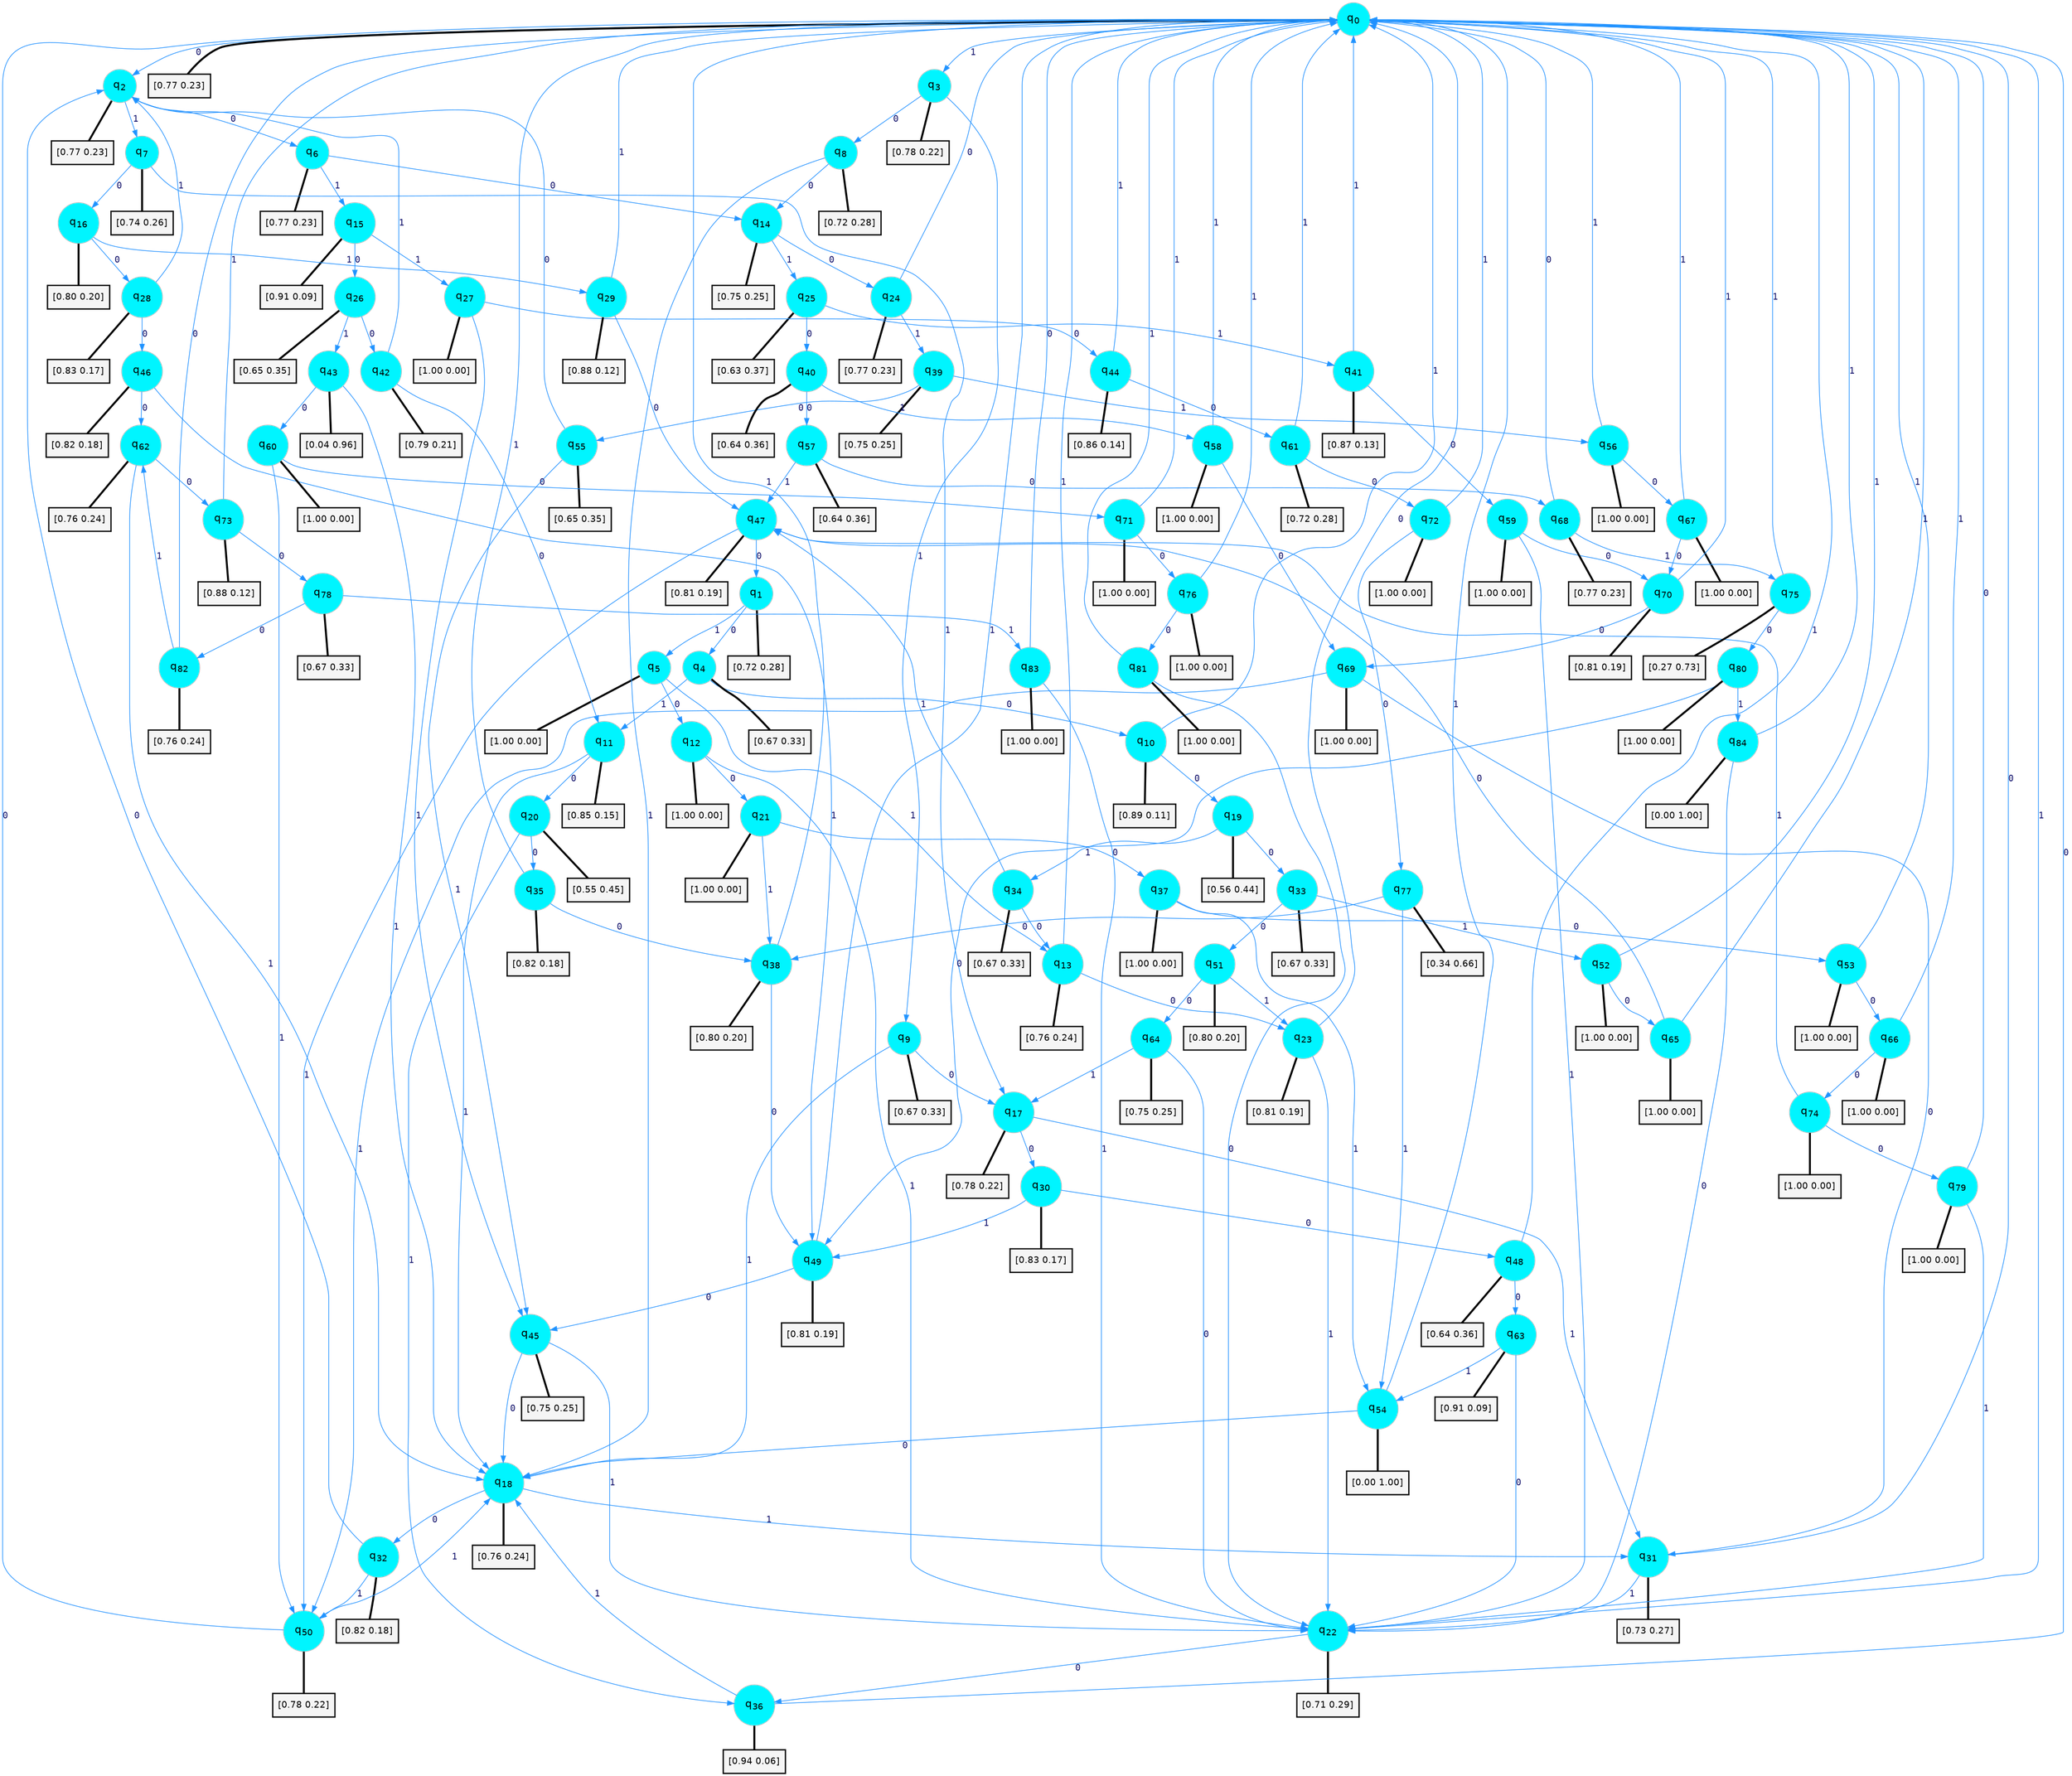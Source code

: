 digraph G {
graph [
bgcolor=transparent, dpi=300, rankdir=TD, size="40,25"];
node [
color=gray, fillcolor=turquoise1, fontcolor=black, fontname=Helvetica, fontsize=16, fontweight=bold, shape=circle, style=filled];
edge [
arrowsize=1, color=dodgerblue1, fontcolor=midnightblue, fontname=courier, fontweight=bold, penwidth=1, style=solid, weight=20];
0[label=<q<SUB>0</SUB>>];
1[label=<q<SUB>1</SUB>>];
2[label=<q<SUB>2</SUB>>];
3[label=<q<SUB>3</SUB>>];
4[label=<q<SUB>4</SUB>>];
5[label=<q<SUB>5</SUB>>];
6[label=<q<SUB>6</SUB>>];
7[label=<q<SUB>7</SUB>>];
8[label=<q<SUB>8</SUB>>];
9[label=<q<SUB>9</SUB>>];
10[label=<q<SUB>10</SUB>>];
11[label=<q<SUB>11</SUB>>];
12[label=<q<SUB>12</SUB>>];
13[label=<q<SUB>13</SUB>>];
14[label=<q<SUB>14</SUB>>];
15[label=<q<SUB>15</SUB>>];
16[label=<q<SUB>16</SUB>>];
17[label=<q<SUB>17</SUB>>];
18[label=<q<SUB>18</SUB>>];
19[label=<q<SUB>19</SUB>>];
20[label=<q<SUB>20</SUB>>];
21[label=<q<SUB>21</SUB>>];
22[label=<q<SUB>22</SUB>>];
23[label=<q<SUB>23</SUB>>];
24[label=<q<SUB>24</SUB>>];
25[label=<q<SUB>25</SUB>>];
26[label=<q<SUB>26</SUB>>];
27[label=<q<SUB>27</SUB>>];
28[label=<q<SUB>28</SUB>>];
29[label=<q<SUB>29</SUB>>];
30[label=<q<SUB>30</SUB>>];
31[label=<q<SUB>31</SUB>>];
32[label=<q<SUB>32</SUB>>];
33[label=<q<SUB>33</SUB>>];
34[label=<q<SUB>34</SUB>>];
35[label=<q<SUB>35</SUB>>];
36[label=<q<SUB>36</SUB>>];
37[label=<q<SUB>37</SUB>>];
38[label=<q<SUB>38</SUB>>];
39[label=<q<SUB>39</SUB>>];
40[label=<q<SUB>40</SUB>>];
41[label=<q<SUB>41</SUB>>];
42[label=<q<SUB>42</SUB>>];
43[label=<q<SUB>43</SUB>>];
44[label=<q<SUB>44</SUB>>];
45[label=<q<SUB>45</SUB>>];
46[label=<q<SUB>46</SUB>>];
47[label=<q<SUB>47</SUB>>];
48[label=<q<SUB>48</SUB>>];
49[label=<q<SUB>49</SUB>>];
50[label=<q<SUB>50</SUB>>];
51[label=<q<SUB>51</SUB>>];
52[label=<q<SUB>52</SUB>>];
53[label=<q<SUB>53</SUB>>];
54[label=<q<SUB>54</SUB>>];
55[label=<q<SUB>55</SUB>>];
56[label=<q<SUB>56</SUB>>];
57[label=<q<SUB>57</SUB>>];
58[label=<q<SUB>58</SUB>>];
59[label=<q<SUB>59</SUB>>];
60[label=<q<SUB>60</SUB>>];
61[label=<q<SUB>61</SUB>>];
62[label=<q<SUB>62</SUB>>];
63[label=<q<SUB>63</SUB>>];
64[label=<q<SUB>64</SUB>>];
65[label=<q<SUB>65</SUB>>];
66[label=<q<SUB>66</SUB>>];
67[label=<q<SUB>67</SUB>>];
68[label=<q<SUB>68</SUB>>];
69[label=<q<SUB>69</SUB>>];
70[label=<q<SUB>70</SUB>>];
71[label=<q<SUB>71</SUB>>];
72[label=<q<SUB>72</SUB>>];
73[label=<q<SUB>73</SUB>>];
74[label=<q<SUB>74</SUB>>];
75[label=<q<SUB>75</SUB>>];
76[label=<q<SUB>76</SUB>>];
77[label=<q<SUB>77</SUB>>];
78[label=<q<SUB>78</SUB>>];
79[label=<q<SUB>79</SUB>>];
80[label=<q<SUB>80</SUB>>];
81[label=<q<SUB>81</SUB>>];
82[label=<q<SUB>82</SUB>>];
83[label=<q<SUB>83</SUB>>];
84[label=<q<SUB>84</SUB>>];
85[label="[0.77 0.23]", shape=box,fontcolor=black, fontname=Helvetica, fontsize=14, penwidth=2, fillcolor=whitesmoke,color=black];
86[label="[0.72 0.28]", shape=box,fontcolor=black, fontname=Helvetica, fontsize=14, penwidth=2, fillcolor=whitesmoke,color=black];
87[label="[0.77 0.23]", shape=box,fontcolor=black, fontname=Helvetica, fontsize=14, penwidth=2, fillcolor=whitesmoke,color=black];
88[label="[0.78 0.22]", shape=box,fontcolor=black, fontname=Helvetica, fontsize=14, penwidth=2, fillcolor=whitesmoke,color=black];
89[label="[0.67 0.33]", shape=box,fontcolor=black, fontname=Helvetica, fontsize=14, penwidth=2, fillcolor=whitesmoke,color=black];
90[label="[1.00 0.00]", shape=box,fontcolor=black, fontname=Helvetica, fontsize=14, penwidth=2, fillcolor=whitesmoke,color=black];
91[label="[0.77 0.23]", shape=box,fontcolor=black, fontname=Helvetica, fontsize=14, penwidth=2, fillcolor=whitesmoke,color=black];
92[label="[0.74 0.26]", shape=box,fontcolor=black, fontname=Helvetica, fontsize=14, penwidth=2, fillcolor=whitesmoke,color=black];
93[label="[0.72 0.28]", shape=box,fontcolor=black, fontname=Helvetica, fontsize=14, penwidth=2, fillcolor=whitesmoke,color=black];
94[label="[0.67 0.33]", shape=box,fontcolor=black, fontname=Helvetica, fontsize=14, penwidth=2, fillcolor=whitesmoke,color=black];
95[label="[0.89 0.11]", shape=box,fontcolor=black, fontname=Helvetica, fontsize=14, penwidth=2, fillcolor=whitesmoke,color=black];
96[label="[0.85 0.15]", shape=box,fontcolor=black, fontname=Helvetica, fontsize=14, penwidth=2, fillcolor=whitesmoke,color=black];
97[label="[1.00 0.00]", shape=box,fontcolor=black, fontname=Helvetica, fontsize=14, penwidth=2, fillcolor=whitesmoke,color=black];
98[label="[0.76 0.24]", shape=box,fontcolor=black, fontname=Helvetica, fontsize=14, penwidth=2, fillcolor=whitesmoke,color=black];
99[label="[0.75 0.25]", shape=box,fontcolor=black, fontname=Helvetica, fontsize=14, penwidth=2, fillcolor=whitesmoke,color=black];
100[label="[0.91 0.09]", shape=box,fontcolor=black, fontname=Helvetica, fontsize=14, penwidth=2, fillcolor=whitesmoke,color=black];
101[label="[0.80 0.20]", shape=box,fontcolor=black, fontname=Helvetica, fontsize=14, penwidth=2, fillcolor=whitesmoke,color=black];
102[label="[0.78 0.22]", shape=box,fontcolor=black, fontname=Helvetica, fontsize=14, penwidth=2, fillcolor=whitesmoke,color=black];
103[label="[0.76 0.24]", shape=box,fontcolor=black, fontname=Helvetica, fontsize=14, penwidth=2, fillcolor=whitesmoke,color=black];
104[label="[0.56 0.44]", shape=box,fontcolor=black, fontname=Helvetica, fontsize=14, penwidth=2, fillcolor=whitesmoke,color=black];
105[label="[0.55 0.45]", shape=box,fontcolor=black, fontname=Helvetica, fontsize=14, penwidth=2, fillcolor=whitesmoke,color=black];
106[label="[1.00 0.00]", shape=box,fontcolor=black, fontname=Helvetica, fontsize=14, penwidth=2, fillcolor=whitesmoke,color=black];
107[label="[0.71 0.29]", shape=box,fontcolor=black, fontname=Helvetica, fontsize=14, penwidth=2, fillcolor=whitesmoke,color=black];
108[label="[0.81 0.19]", shape=box,fontcolor=black, fontname=Helvetica, fontsize=14, penwidth=2, fillcolor=whitesmoke,color=black];
109[label="[0.77 0.23]", shape=box,fontcolor=black, fontname=Helvetica, fontsize=14, penwidth=2, fillcolor=whitesmoke,color=black];
110[label="[0.63 0.37]", shape=box,fontcolor=black, fontname=Helvetica, fontsize=14, penwidth=2, fillcolor=whitesmoke,color=black];
111[label="[0.65 0.35]", shape=box,fontcolor=black, fontname=Helvetica, fontsize=14, penwidth=2, fillcolor=whitesmoke,color=black];
112[label="[1.00 0.00]", shape=box,fontcolor=black, fontname=Helvetica, fontsize=14, penwidth=2, fillcolor=whitesmoke,color=black];
113[label="[0.83 0.17]", shape=box,fontcolor=black, fontname=Helvetica, fontsize=14, penwidth=2, fillcolor=whitesmoke,color=black];
114[label="[0.88 0.12]", shape=box,fontcolor=black, fontname=Helvetica, fontsize=14, penwidth=2, fillcolor=whitesmoke,color=black];
115[label="[0.83 0.17]", shape=box,fontcolor=black, fontname=Helvetica, fontsize=14, penwidth=2, fillcolor=whitesmoke,color=black];
116[label="[0.73 0.27]", shape=box,fontcolor=black, fontname=Helvetica, fontsize=14, penwidth=2, fillcolor=whitesmoke,color=black];
117[label="[0.82 0.18]", shape=box,fontcolor=black, fontname=Helvetica, fontsize=14, penwidth=2, fillcolor=whitesmoke,color=black];
118[label="[0.67 0.33]", shape=box,fontcolor=black, fontname=Helvetica, fontsize=14, penwidth=2, fillcolor=whitesmoke,color=black];
119[label="[0.67 0.33]", shape=box,fontcolor=black, fontname=Helvetica, fontsize=14, penwidth=2, fillcolor=whitesmoke,color=black];
120[label="[0.82 0.18]", shape=box,fontcolor=black, fontname=Helvetica, fontsize=14, penwidth=2, fillcolor=whitesmoke,color=black];
121[label="[0.94 0.06]", shape=box,fontcolor=black, fontname=Helvetica, fontsize=14, penwidth=2, fillcolor=whitesmoke,color=black];
122[label="[1.00 0.00]", shape=box,fontcolor=black, fontname=Helvetica, fontsize=14, penwidth=2, fillcolor=whitesmoke,color=black];
123[label="[0.80 0.20]", shape=box,fontcolor=black, fontname=Helvetica, fontsize=14, penwidth=2, fillcolor=whitesmoke,color=black];
124[label="[0.75 0.25]", shape=box,fontcolor=black, fontname=Helvetica, fontsize=14, penwidth=2, fillcolor=whitesmoke,color=black];
125[label="[0.64 0.36]", shape=box,fontcolor=black, fontname=Helvetica, fontsize=14, penwidth=2, fillcolor=whitesmoke,color=black];
126[label="[0.87 0.13]", shape=box,fontcolor=black, fontname=Helvetica, fontsize=14, penwidth=2, fillcolor=whitesmoke,color=black];
127[label="[0.79 0.21]", shape=box,fontcolor=black, fontname=Helvetica, fontsize=14, penwidth=2, fillcolor=whitesmoke,color=black];
128[label="[0.04 0.96]", shape=box,fontcolor=black, fontname=Helvetica, fontsize=14, penwidth=2, fillcolor=whitesmoke,color=black];
129[label="[0.86 0.14]", shape=box,fontcolor=black, fontname=Helvetica, fontsize=14, penwidth=2, fillcolor=whitesmoke,color=black];
130[label="[0.75 0.25]", shape=box,fontcolor=black, fontname=Helvetica, fontsize=14, penwidth=2, fillcolor=whitesmoke,color=black];
131[label="[0.82 0.18]", shape=box,fontcolor=black, fontname=Helvetica, fontsize=14, penwidth=2, fillcolor=whitesmoke,color=black];
132[label="[0.81 0.19]", shape=box,fontcolor=black, fontname=Helvetica, fontsize=14, penwidth=2, fillcolor=whitesmoke,color=black];
133[label="[0.64 0.36]", shape=box,fontcolor=black, fontname=Helvetica, fontsize=14, penwidth=2, fillcolor=whitesmoke,color=black];
134[label="[0.81 0.19]", shape=box,fontcolor=black, fontname=Helvetica, fontsize=14, penwidth=2, fillcolor=whitesmoke,color=black];
135[label="[0.78 0.22]", shape=box,fontcolor=black, fontname=Helvetica, fontsize=14, penwidth=2, fillcolor=whitesmoke,color=black];
136[label="[0.80 0.20]", shape=box,fontcolor=black, fontname=Helvetica, fontsize=14, penwidth=2, fillcolor=whitesmoke,color=black];
137[label="[1.00 0.00]", shape=box,fontcolor=black, fontname=Helvetica, fontsize=14, penwidth=2, fillcolor=whitesmoke,color=black];
138[label="[1.00 0.00]", shape=box,fontcolor=black, fontname=Helvetica, fontsize=14, penwidth=2, fillcolor=whitesmoke,color=black];
139[label="[0.00 1.00]", shape=box,fontcolor=black, fontname=Helvetica, fontsize=14, penwidth=2, fillcolor=whitesmoke,color=black];
140[label="[0.65 0.35]", shape=box,fontcolor=black, fontname=Helvetica, fontsize=14, penwidth=2, fillcolor=whitesmoke,color=black];
141[label="[1.00 0.00]", shape=box,fontcolor=black, fontname=Helvetica, fontsize=14, penwidth=2, fillcolor=whitesmoke,color=black];
142[label="[0.64 0.36]", shape=box,fontcolor=black, fontname=Helvetica, fontsize=14, penwidth=2, fillcolor=whitesmoke,color=black];
143[label="[1.00 0.00]", shape=box,fontcolor=black, fontname=Helvetica, fontsize=14, penwidth=2, fillcolor=whitesmoke,color=black];
144[label="[1.00 0.00]", shape=box,fontcolor=black, fontname=Helvetica, fontsize=14, penwidth=2, fillcolor=whitesmoke,color=black];
145[label="[1.00 0.00]", shape=box,fontcolor=black, fontname=Helvetica, fontsize=14, penwidth=2, fillcolor=whitesmoke,color=black];
146[label="[0.72 0.28]", shape=box,fontcolor=black, fontname=Helvetica, fontsize=14, penwidth=2, fillcolor=whitesmoke,color=black];
147[label="[0.76 0.24]", shape=box,fontcolor=black, fontname=Helvetica, fontsize=14, penwidth=2, fillcolor=whitesmoke,color=black];
148[label="[0.91 0.09]", shape=box,fontcolor=black, fontname=Helvetica, fontsize=14, penwidth=2, fillcolor=whitesmoke,color=black];
149[label="[0.75 0.25]", shape=box,fontcolor=black, fontname=Helvetica, fontsize=14, penwidth=2, fillcolor=whitesmoke,color=black];
150[label="[1.00 0.00]", shape=box,fontcolor=black, fontname=Helvetica, fontsize=14, penwidth=2, fillcolor=whitesmoke,color=black];
151[label="[1.00 0.00]", shape=box,fontcolor=black, fontname=Helvetica, fontsize=14, penwidth=2, fillcolor=whitesmoke,color=black];
152[label="[1.00 0.00]", shape=box,fontcolor=black, fontname=Helvetica, fontsize=14, penwidth=2, fillcolor=whitesmoke,color=black];
153[label="[0.77 0.23]", shape=box,fontcolor=black, fontname=Helvetica, fontsize=14, penwidth=2, fillcolor=whitesmoke,color=black];
154[label="[1.00 0.00]", shape=box,fontcolor=black, fontname=Helvetica, fontsize=14, penwidth=2, fillcolor=whitesmoke,color=black];
155[label="[0.81 0.19]", shape=box,fontcolor=black, fontname=Helvetica, fontsize=14, penwidth=2, fillcolor=whitesmoke,color=black];
156[label="[1.00 0.00]", shape=box,fontcolor=black, fontname=Helvetica, fontsize=14, penwidth=2, fillcolor=whitesmoke,color=black];
157[label="[1.00 0.00]", shape=box,fontcolor=black, fontname=Helvetica, fontsize=14, penwidth=2, fillcolor=whitesmoke,color=black];
158[label="[0.88 0.12]", shape=box,fontcolor=black, fontname=Helvetica, fontsize=14, penwidth=2, fillcolor=whitesmoke,color=black];
159[label="[1.00 0.00]", shape=box,fontcolor=black, fontname=Helvetica, fontsize=14, penwidth=2, fillcolor=whitesmoke,color=black];
160[label="[0.27 0.73]", shape=box,fontcolor=black, fontname=Helvetica, fontsize=14, penwidth=2, fillcolor=whitesmoke,color=black];
161[label="[1.00 0.00]", shape=box,fontcolor=black, fontname=Helvetica, fontsize=14, penwidth=2, fillcolor=whitesmoke,color=black];
162[label="[0.34 0.66]", shape=box,fontcolor=black, fontname=Helvetica, fontsize=14, penwidth=2, fillcolor=whitesmoke,color=black];
163[label="[0.67 0.33]", shape=box,fontcolor=black, fontname=Helvetica, fontsize=14, penwidth=2, fillcolor=whitesmoke,color=black];
164[label="[1.00 0.00]", shape=box,fontcolor=black, fontname=Helvetica, fontsize=14, penwidth=2, fillcolor=whitesmoke,color=black];
165[label="[1.00 0.00]", shape=box,fontcolor=black, fontname=Helvetica, fontsize=14, penwidth=2, fillcolor=whitesmoke,color=black];
166[label="[1.00 0.00]", shape=box,fontcolor=black, fontname=Helvetica, fontsize=14, penwidth=2, fillcolor=whitesmoke,color=black];
167[label="[0.76 0.24]", shape=box,fontcolor=black, fontname=Helvetica, fontsize=14, penwidth=2, fillcolor=whitesmoke,color=black];
168[label="[1.00 0.00]", shape=box,fontcolor=black, fontname=Helvetica, fontsize=14, penwidth=2, fillcolor=whitesmoke,color=black];
169[label="[0.00 1.00]", shape=box,fontcolor=black, fontname=Helvetica, fontsize=14, penwidth=2, fillcolor=whitesmoke,color=black];
0->2 [label=0];
0->3 [label=1];
0->85 [arrowhead=none, penwidth=3,color=black];
1->4 [label=0];
1->5 [label=1];
1->86 [arrowhead=none, penwidth=3,color=black];
2->6 [label=0];
2->7 [label=1];
2->87 [arrowhead=none, penwidth=3,color=black];
3->8 [label=0];
3->9 [label=1];
3->88 [arrowhead=none, penwidth=3,color=black];
4->10 [label=0];
4->11 [label=1];
4->89 [arrowhead=none, penwidth=3,color=black];
5->12 [label=0];
5->13 [label=1];
5->90 [arrowhead=none, penwidth=3,color=black];
6->14 [label=0];
6->15 [label=1];
6->91 [arrowhead=none, penwidth=3,color=black];
7->16 [label=0];
7->17 [label=1];
7->92 [arrowhead=none, penwidth=3,color=black];
8->14 [label=0];
8->18 [label=1];
8->93 [arrowhead=none, penwidth=3,color=black];
9->17 [label=0];
9->18 [label=1];
9->94 [arrowhead=none, penwidth=3,color=black];
10->19 [label=0];
10->0 [label=1];
10->95 [arrowhead=none, penwidth=3,color=black];
11->20 [label=0];
11->18 [label=1];
11->96 [arrowhead=none, penwidth=3,color=black];
12->21 [label=0];
12->22 [label=1];
12->97 [arrowhead=none, penwidth=3,color=black];
13->23 [label=0];
13->0 [label=1];
13->98 [arrowhead=none, penwidth=3,color=black];
14->24 [label=0];
14->25 [label=1];
14->99 [arrowhead=none, penwidth=3,color=black];
15->26 [label=0];
15->27 [label=1];
15->100 [arrowhead=none, penwidth=3,color=black];
16->28 [label=0];
16->29 [label=1];
16->101 [arrowhead=none, penwidth=3,color=black];
17->30 [label=0];
17->31 [label=1];
17->102 [arrowhead=none, penwidth=3,color=black];
18->32 [label=0];
18->31 [label=1];
18->103 [arrowhead=none, penwidth=3,color=black];
19->33 [label=0];
19->34 [label=1];
19->104 [arrowhead=none, penwidth=3,color=black];
20->35 [label=0];
20->36 [label=1];
20->105 [arrowhead=none, penwidth=3,color=black];
21->37 [label=0];
21->38 [label=1];
21->106 [arrowhead=none, penwidth=3,color=black];
22->36 [label=0];
22->0 [label=1];
22->107 [arrowhead=none, penwidth=3,color=black];
23->0 [label=0];
23->22 [label=1];
23->108 [arrowhead=none, penwidth=3,color=black];
24->0 [label=0];
24->39 [label=1];
24->109 [arrowhead=none, penwidth=3,color=black];
25->40 [label=0];
25->41 [label=1];
25->110 [arrowhead=none, penwidth=3,color=black];
26->42 [label=0];
26->43 [label=1];
26->111 [arrowhead=none, penwidth=3,color=black];
27->44 [label=0];
27->45 [label=1];
27->112 [arrowhead=none, penwidth=3,color=black];
28->46 [label=0];
28->2 [label=1];
28->113 [arrowhead=none, penwidth=3,color=black];
29->47 [label=0];
29->0 [label=1];
29->114 [arrowhead=none, penwidth=3,color=black];
30->48 [label=0];
30->49 [label=1];
30->115 [arrowhead=none, penwidth=3,color=black];
31->0 [label=0];
31->22 [label=1];
31->116 [arrowhead=none, penwidth=3,color=black];
32->2 [label=0];
32->50 [label=1];
32->117 [arrowhead=none, penwidth=3,color=black];
33->51 [label=0];
33->52 [label=1];
33->118 [arrowhead=none, penwidth=3,color=black];
34->13 [label=0];
34->47 [label=1];
34->119 [arrowhead=none, penwidth=3,color=black];
35->38 [label=0];
35->0 [label=1];
35->120 [arrowhead=none, penwidth=3,color=black];
36->0 [label=0];
36->18 [label=1];
36->121 [arrowhead=none, penwidth=3,color=black];
37->53 [label=0];
37->54 [label=1];
37->122 [arrowhead=none, penwidth=3,color=black];
38->49 [label=0];
38->0 [label=1];
38->123 [arrowhead=none, penwidth=3,color=black];
39->55 [label=0];
39->56 [label=1];
39->124 [arrowhead=none, penwidth=3,color=black];
40->57 [label=0];
40->58 [label=1];
40->125 [arrowhead=none, penwidth=3,color=black];
41->59 [label=0];
41->0 [label=1];
41->126 [arrowhead=none, penwidth=3,color=black];
42->11 [label=0];
42->2 [label=1];
42->127 [arrowhead=none, penwidth=3,color=black];
43->60 [label=0];
43->18 [label=1];
43->128 [arrowhead=none, penwidth=3,color=black];
44->61 [label=0];
44->0 [label=1];
44->129 [arrowhead=none, penwidth=3,color=black];
45->18 [label=0];
45->22 [label=1];
45->130 [arrowhead=none, penwidth=3,color=black];
46->62 [label=0];
46->49 [label=1];
46->131 [arrowhead=none, penwidth=3,color=black];
47->1 [label=0];
47->50 [label=1];
47->132 [arrowhead=none, penwidth=3,color=black];
48->63 [label=0];
48->0 [label=1];
48->133 [arrowhead=none, penwidth=3,color=black];
49->45 [label=0];
49->0 [label=1];
49->134 [arrowhead=none, penwidth=3,color=black];
50->0 [label=0];
50->18 [label=1];
50->135 [arrowhead=none, penwidth=3,color=black];
51->64 [label=0];
51->23 [label=1];
51->136 [arrowhead=none, penwidth=3,color=black];
52->65 [label=0];
52->0 [label=1];
52->137 [arrowhead=none, penwidth=3,color=black];
53->66 [label=0];
53->0 [label=1];
53->138 [arrowhead=none, penwidth=3,color=black];
54->18 [label=0];
54->0 [label=1];
54->139 [arrowhead=none, penwidth=3,color=black];
55->2 [label=0];
55->45 [label=1];
55->140 [arrowhead=none, penwidth=3,color=black];
56->67 [label=0];
56->0 [label=1];
56->141 [arrowhead=none, penwidth=3,color=black];
57->68 [label=0];
57->47 [label=1];
57->142 [arrowhead=none, penwidth=3,color=black];
58->69 [label=0];
58->0 [label=1];
58->143 [arrowhead=none, penwidth=3,color=black];
59->70 [label=0];
59->22 [label=1];
59->144 [arrowhead=none, penwidth=3,color=black];
60->71 [label=0];
60->50 [label=1];
60->145 [arrowhead=none, penwidth=3,color=black];
61->72 [label=0];
61->0 [label=1];
61->146 [arrowhead=none, penwidth=3,color=black];
62->73 [label=0];
62->18 [label=1];
62->147 [arrowhead=none, penwidth=3,color=black];
63->22 [label=0];
63->54 [label=1];
63->148 [arrowhead=none, penwidth=3,color=black];
64->22 [label=0];
64->17 [label=1];
64->149 [arrowhead=none, penwidth=3,color=black];
65->47 [label=0];
65->0 [label=1];
65->150 [arrowhead=none, penwidth=3,color=black];
66->74 [label=0];
66->0 [label=1];
66->151 [arrowhead=none, penwidth=3,color=black];
67->70 [label=0];
67->0 [label=1];
67->152 [arrowhead=none, penwidth=3,color=black];
68->0 [label=0];
68->75 [label=1];
68->153 [arrowhead=none, penwidth=3,color=black];
69->31 [label=0];
69->50 [label=1];
69->154 [arrowhead=none, penwidth=3,color=black];
70->69 [label=0];
70->0 [label=1];
70->155 [arrowhead=none, penwidth=3,color=black];
71->76 [label=0];
71->0 [label=1];
71->156 [arrowhead=none, penwidth=3,color=black];
72->77 [label=0];
72->0 [label=1];
72->157 [arrowhead=none, penwidth=3,color=black];
73->78 [label=0];
73->0 [label=1];
73->158 [arrowhead=none, penwidth=3,color=black];
74->79 [label=0];
74->47 [label=1];
74->159 [arrowhead=none, penwidth=3,color=black];
75->80 [label=0];
75->0 [label=1];
75->160 [arrowhead=none, penwidth=3,color=black];
76->81 [label=0];
76->0 [label=1];
76->161 [arrowhead=none, penwidth=3,color=black];
77->38 [label=0];
77->54 [label=1];
77->162 [arrowhead=none, penwidth=3,color=black];
78->82 [label=0];
78->83 [label=1];
78->163 [arrowhead=none, penwidth=3,color=black];
79->0 [label=0];
79->22 [label=1];
79->164 [arrowhead=none, penwidth=3,color=black];
80->49 [label=0];
80->84 [label=1];
80->165 [arrowhead=none, penwidth=3,color=black];
81->22 [label=0];
81->0 [label=1];
81->166 [arrowhead=none, penwidth=3,color=black];
82->0 [label=0];
82->62 [label=1];
82->167 [arrowhead=none, penwidth=3,color=black];
83->0 [label=0];
83->22 [label=1];
83->168 [arrowhead=none, penwidth=3,color=black];
84->22 [label=0];
84->0 [label=1];
84->169 [arrowhead=none, penwidth=3,color=black];
}
